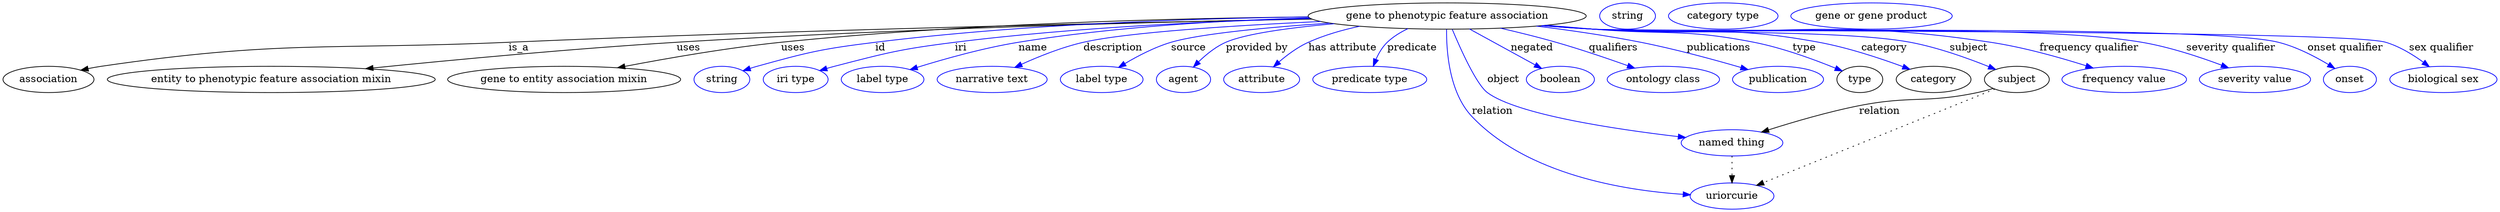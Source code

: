 digraph {
	graph [bb="0,0,2793.8,283"];
	node [label="\N"];
	"gene to phenotypic feature association"	[height=0.5,
		label="gene to phenotypic feature association",
		pos="1594,265",
		width=4.0621];
	association	[height=0.5,
		pos="50.046,178",
		width=1.3902];
	"gene to phenotypic feature association" -> association	[label=is_a,
		lp="561.05,221.5",
		pos="e,85.962,190.62 1451.3,261.07 1250.1,256.53 871.93,246.43 550.05,229 353.79,218.37 302.5,230.73 109.05,196 104.68,195.22 100.17,\
194.24 95.686,193.15"];
	"entity to phenotypic feature association mixin"	[height=0.5,
		pos="291.05,178",
		width=4.8024];
	"gene to phenotypic feature association" -> "entity to phenotypic feature association mixin"	[label=uses,
		lp="747.05,221.5",
		pos="e,393.13,192.59 1450.6,261.29 1279.9,257.33 986.37,248.25 735.05,229 621.85,220.33 492.96,205.23 403.32,193.89"];
	"gene to entity association mixin"	[height=0.5,
		pos="606.05,178",
		width=3.4483];
	"gene to phenotypic feature association" -> "gene to entity association mixin"	[label=uses,
		lp="862.05,221.5",
		pos="e,665.28,193.83 1448.1,263.8 1297.6,262.04 1056.6,254.87 850.05,229 790.44,221.54 723.66,207.45 675.06,196.12"];
	id	[color=blue,
		height=0.5,
		label=string,
		pos="779.05,178",
		width=0.84854];
	"gene to phenotypic feature association" -> id	[color=blue,
		label=id,
		lp="961.55,221.5",
		pos="e,802.49,189.73 1448.2,263.51 1318.4,261.29 1123.7,253.58 956.05,229 894.08,219.91 878.51,215.65 819.05,196 816.66,195.21 814.23,\
194.34 811.79,193.43",
		style=solid];
	iri	[color=blue,
		height=0.5,
		label="iri type",
		pos="864.05,178",
		width=1.011];
	"gene to phenotypic feature association" -> iri	[color=blue,
		label=iri,
		lp="1053.5,221.5",
		pos="e,891.6,189.78 1450.2,261.56 1339.5,258.05 1182.9,249.55 1047,229 985.12,219.63 969.97,214.22 910.05,196 907.13,195.11 904.12,194.14 \
901.11,193.12",
		style=solid];
	name	[color=blue,
		height=0.5,
		label="label type",
		pos="964.05,178",
		width=1.2638];
	"gene to phenotypic feature association" -> name	[color=blue,
		label=name,
		lp="1136.5,221.5",
		pos="e,995.06,191.26 1449.5,262.07 1355.3,258.66 1230,250.07 1121,229 1080.6,221.18 1036,206.35 1004.7,194.86",
		style=solid];
	description	[color=blue,
		height=0.5,
		label="narrative text",
		pos="1085,178",
		width=1.6068];
	"gene to phenotypic feature association" -> description	[color=blue,
		label=description,
		lp="1227.5,221.5",
		pos="e,1112.2,194.2 1448.8,262.7 1372.7,259.15 1278.8,250.2 1197,229 1170.7,222.15 1142.6,209.64 1121.2,198.85",
		style=solid];
	source	[color=blue,
		height=0.5,
		label="label type",
		pos="1206,178",
		width=1.2638];
	"gene to phenotypic feature association" -> source	[color=blue,
		label=source,
		lp="1313,221.5",
		pos="e,1227.2,194.1 1455.4,259.2 1404.1,254.47 1346,245.56 1295,229 1274.1,222.21 1252.6,210.26 1235.9,199.75",
		style=solid];
	"provided by"	[color=blue,
		height=0.5,
		label=agent,
		pos="1299,178",
		width=0.83048];
	"gene to phenotypic feature association" -> "provided by"	[color=blue,
		label="provided by",
		lp="1390,221.5",
		pos="e,1312.2,194.29 1460.5,257.61 1425.7,252.4 1389,243.62 1357,229 1343,222.57 1329.7,211.65 1319.4,201.66",
		style=solid];
	"has attribute"	[color=blue,
		height=0.5,
		label=attribute,
		pos="1387,178",
		width=1.1193];
	"gene to phenotypic feature association" -> "has attribute"	[color=blue,
		label="has attribute",
		lp="1482.5,221.5",
		pos="e,1402.5,194.75 1509.4,250.2 1489,245.09 1467.7,238.21 1449,229 1434.9,222.02 1421,211.31 1410,201.59",
		style=solid];
	predicate	[color=blue,
		height=0.5,
		label="predicate type",
		pos="1506,178",
		width=1.679];
	"gene to phenotypic feature association" -> predicate	[color=blue,
		label=predicate,
		lp="1555,221.5",
		pos="e,1511.3,196.34 1554.8,247.54 1545.9,242.53 1537,236.35 1530,229 1523.8,222.37 1518.8,213.79 1515.1,205.61",
		style=solid];
	object	[color=blue,
		height=0.5,
		label="named thing",
		pos="1924,91",
		width=1.5346];
	"gene to phenotypic feature association" -> object	[color=blue,
		label=object,
		lp="1666,178",
		pos="e,1869,92.71 1601.1,246.69 1612.3,220.24 1634.2,171.57 1649,160 1709.6,112.69 1798.6,97.799 1858.9,93.377",
		style=solid];
	relation	[color=blue,
		height=0.5,
		label=uriorcurie,
		pos="1924,18",
		width=1.2638];
	"gene to phenotypic feature association" -> relation	[color=blue,
		label=relation,
		lp="1653,134.5",
		pos="e,1880.5,23.349 1593.8,246.73 1594.5,217.98 1599.9,160.16 1632,127 1696.5,60.461 1805.4,34.611 1870.5,24.791",
		style=solid];
	negated	[color=blue,
		height=0.5,
		label=boolean,
		pos="1730,178",
		width=1.0652];
	"gene to phenotypic feature association" -> negated	[color=blue,
		label=negated,
		lp="1699.5,221.5",
		pos="e,1708.9,193.32 1623.5,247.22 1633.3,241.55 1644.2,235.1 1654,229 1669.5,219.44 1686.3,208.4 1700.3,199.12",
		style=solid];
	qualifiers	[color=blue,
		height=0.5,
		label="ontology class",
		pos="1848,178",
		width=1.7151];
	"gene to phenotypic feature association" -> qualifiers	[color=blue,
		label=qualifiers,
		lp="1788.5,221.5",
		pos="e,1815.8,193.39 1657.5,248.76 1679.1,243.11 1703.3,236.3 1725,229 1752.6,219.76 1782.9,207.48 1806.5,197.41",
		style=solid];
	publications	[color=blue,
		height=0.5,
		label=publication,
		pos="1978,178",
		width=1.3902];
	"gene to phenotypic feature association" -> publications	[color=blue,
		label=publications,
		lp="1905.5,221.5",
		pos="e,1943.8,191.32 1693.1,251.74 1732.2,246.06 1777.5,238.45 1818,229 1858,219.69 1902.4,205.48 1934.3,194.58",
		style=solid];
	type	[height=0.5,
		pos="2073,178",
		width=0.75];
	"gene to phenotypic feature association" -> type	[color=blue,
		label=type,
		lp="2003,221.5",
		pos="e,2052,189.38 1698.2,252.33 1715.2,250.5 1732.6,248.66 1749,247 1835.2,238.28 1858.4,247.48 1943,229 1978.4,221.27 2016.9,205.45 \
2042.8,193.67",
		style=solid];
	category	[height=0.5,
		pos="2159,178",
		width=1.1374];
	"gene to phenotypic feature association" -> category	[color=blue,
		label=category,
		lp="2094.5,221.5",
		pos="e,2131.5,191.39 1696.5,252.13 1714,250.29 1732.1,248.5 1749,247 1868.8,236.44 1901.3,253.46 2019,229 2055.1,221.51 2094.5,206.84 \
2122.2,195.32",
		style=solid];
	subject	[height=0.5,
		pos="2254,178",
		width=0.99297];
	"gene to phenotypic feature association" -> subject	[color=blue,
		label=subject,
		lp="2190.5,221.5",
		pos="e,2229,191.23 1695.3,252 1713.2,250.13 1731.6,248.37 1749,247 1914.5,233.95 1959.6,262.81 2122,229 2156.3,221.87 2193.4,207.15 2219.5,\
195.51",
		style=solid];
	"frequency qualifier"	[color=blue,
		height=0.5,
		label="frequency value",
		pos="2375,178",
		width=1.8776];
	"gene to phenotypic feature association" -> "frequency qualifier"	[color=blue,
		label="frequency qualifier",
		lp="2324.5,221.5",
		pos="e,2338.6,193.33 1694.8,251.9 1712.9,250.04 1731.5,248.3 1749,247 1955.3,231.72 2010.2,263.97 2214,229 2253.8,222.18 2297.4,208.23 \
2329.2,196.79",
		style=solid];
	"severity qualifier"	[color=blue,
		height=0.5,
		label="severity value",
		pos="2520,178",
		width=1.661];
	"gene to phenotypic feature association" -> "severity qualifier"	[color=blue,
		label="severity qualifier",
		lp="2482,221.5",
		pos="e,2488.6,193.46 1694,251.84 1712.3,249.96 1731.2,248.23 1749,247 1889,237.35 2242.2,254.91 2380,229 2414.5,222.52 2451.9,208.82 \
2479.3,197.39",
		style=solid];
	"onset qualifier"	[color=blue,
		height=0.5,
		label=onset,
		pos="2627,178",
		width=0.81243];
	"gene to phenotypic feature association" -> "onset qualifier"	[color=blue,
		label="onset qualifier",
		lp="2610,221.5",
		pos="e,2608.5,192.12 1693.6,251.8 1712,249.91 1731.1,248.19 1749,247 1835.9,241.25 2447.8,250.84 2532,229 2556.4,222.68 2581.5,209.09 \
2599.8,197.68",
		style=solid];
	"sex qualifier"	[color=blue,
		height=0.5,
		label="biological sex",
		pos="2734,178",
		width=1.661];
	"gene to phenotypic feature association" -> "sex qualifier"	[color=blue,
		label="sex qualifier",
		lp="2719.5,221.5",
		pos="e,2714.5,195.23 1693.6,251.76 1712,249.87 1731.1,248.16 1749,247 1849.3,240.52 2556.7,257.39 2653,229 2672.3,223.34 2691.4,211.83 \
2706.3,201.28",
		style=solid];
	object -> relation	[pos="e,1924,36.029 1924,72.813 1924,64.789 1924,55.047 1924,46.069",
		style=dotted];
	association_type	[color=blue,
		height=0.5,
		label=string,
		pos="1789,265",
		width=0.84854];
	association_category	[color=blue,
		height=0.5,
		label="category type",
		pos="1896,265",
		width=1.6249];
	subject -> object	[label=relation,
		lp="2095,134.5",
		pos="e,1957.8,105.29 2227.2,165.73 2221.3,163.57 2215,161.51 2209,160 2150.3,145.21 2133,155.63 2074,142 2037.4,133.53 1997,119.8 1967.4,\
108.87"];
	subject -> relation	[pos="e,1951.8,32.312 2229,164.99 2171.2,137.35 2028.6,69.067 1960.9,36.641",
		style=dotted];
	"gene to phenotypic feature association_subject"	[color=blue,
		height=0.5,
		label="gene or gene product",
		pos="2058,265",
		width=2.3651];
}
